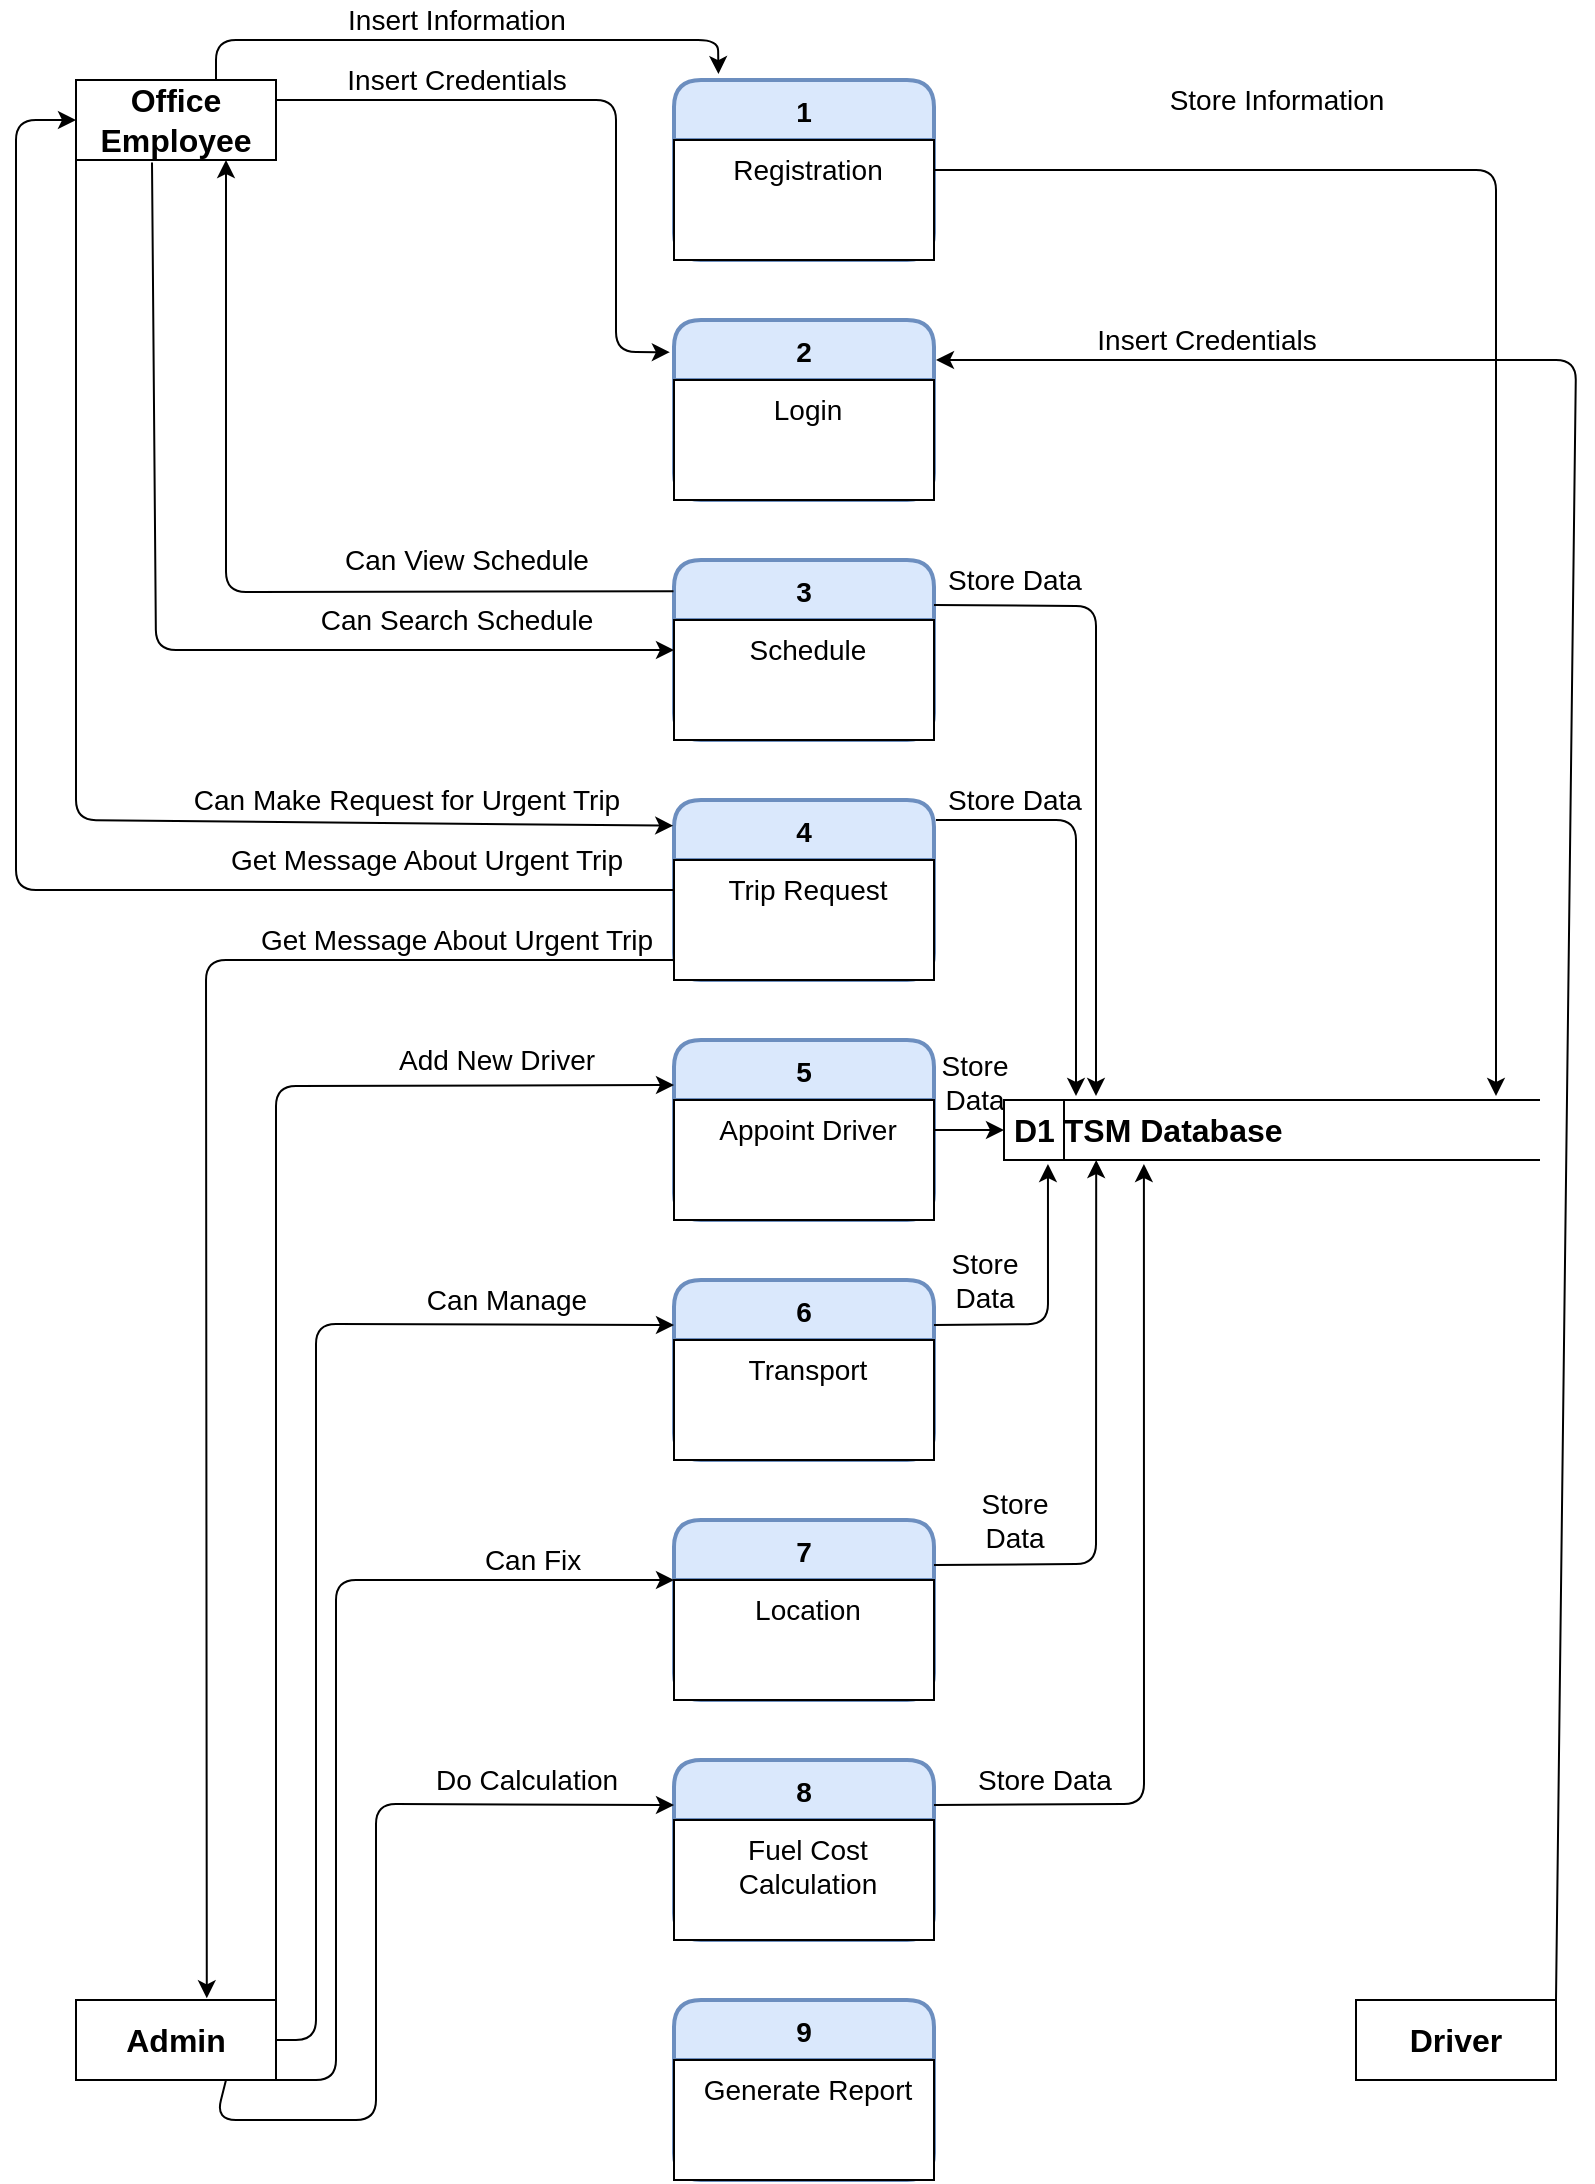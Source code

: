 <mxfile version="15.3.3" type="github">
  <diagram id="iBnTY5VoGndXLn3tQqyN" name="Page-1">
    <mxGraphModel dx="1480" dy="816" grid="1" gridSize="10" guides="1" tooltips="1" connect="1" arrows="1" fold="1" page="1" pageScale="1" pageWidth="827" pageHeight="1169" math="0" shadow="0">
      <root>
        <mxCell id="0" />
        <mxCell id="1" parent="0" />
        <mxCell id="5uZuvWz8gz1tD-2VAbIR-1" value="1" style="swimlane;childLayout=stackLayout;horizontal=1;startSize=30;horizontalStack=0;rounded=1;fontSize=14;fontStyle=1;strokeWidth=2;resizeParent=0;resizeLast=1;shadow=0;dashed=0;align=center;hachureGap=4;pointerEvents=0;fillColor=#dae8fc;strokeColor=#6c8ebf;" vertex="1" parent="1">
          <mxGeometry x="349" y="40" width="130" height="90" as="geometry" />
        </mxCell>
        <mxCell id="5uZuvWz8gz1tD-2VAbIR-2" value="Registration" style="align=center;spacingLeft=4;fontSize=14;verticalAlign=top;resizable=0;rotatable=0;part=1;" vertex="1" parent="5uZuvWz8gz1tD-2VAbIR-1">
          <mxGeometry y="30" width="130" height="60" as="geometry" />
        </mxCell>
        <mxCell id="5uZuvWz8gz1tD-2VAbIR-5" value="2" style="swimlane;childLayout=stackLayout;horizontal=1;startSize=30;horizontalStack=0;rounded=1;fontSize=14;fontStyle=1;strokeWidth=2;resizeParent=0;resizeLast=1;shadow=0;dashed=0;align=center;hachureGap=4;pointerEvents=0;fillColor=#dae8fc;strokeColor=#6c8ebf;" vertex="1" parent="1">
          <mxGeometry x="349" y="160" width="130" height="90" as="geometry" />
        </mxCell>
        <mxCell id="5uZuvWz8gz1tD-2VAbIR-6" value="Login" style="align=center;spacingLeft=4;fontSize=14;verticalAlign=top;resizable=0;rotatable=0;part=1;" vertex="1" parent="5uZuvWz8gz1tD-2VAbIR-5">
          <mxGeometry y="30" width="130" height="60" as="geometry" />
        </mxCell>
        <mxCell id="5uZuvWz8gz1tD-2VAbIR-7" value="3" style="swimlane;childLayout=stackLayout;horizontal=1;startSize=30;horizontalStack=0;rounded=1;fontSize=14;fontStyle=1;strokeWidth=2;resizeParent=0;resizeLast=1;shadow=0;dashed=0;align=center;hachureGap=4;pointerEvents=0;fillColor=#dae8fc;strokeColor=#6c8ebf;" vertex="1" parent="1">
          <mxGeometry x="349" y="280" width="130" height="90" as="geometry" />
        </mxCell>
        <mxCell id="5uZuvWz8gz1tD-2VAbIR-8" value="Schedule" style="align=center;spacingLeft=4;fontSize=14;verticalAlign=top;resizable=0;rotatable=0;part=1;" vertex="1" parent="5uZuvWz8gz1tD-2VAbIR-7">
          <mxGeometry y="30" width="130" height="60" as="geometry" />
        </mxCell>
        <mxCell id="5uZuvWz8gz1tD-2VAbIR-9" value="4" style="swimlane;childLayout=stackLayout;horizontal=1;startSize=30;horizontalStack=0;rounded=1;fontSize=14;fontStyle=1;strokeWidth=2;resizeParent=0;resizeLast=1;shadow=0;dashed=0;align=center;hachureGap=4;pointerEvents=0;fillColor=#dae8fc;strokeColor=#6c8ebf;" vertex="1" parent="1">
          <mxGeometry x="349" y="400" width="130" height="90" as="geometry" />
        </mxCell>
        <mxCell id="5uZuvWz8gz1tD-2VAbIR-10" value="Trip Request" style="align=center;spacingLeft=4;fontSize=14;verticalAlign=top;resizable=0;rotatable=0;part=1;" vertex="1" parent="5uZuvWz8gz1tD-2VAbIR-9">
          <mxGeometry y="30" width="130" height="60" as="geometry" />
        </mxCell>
        <mxCell id="5uZuvWz8gz1tD-2VAbIR-11" value="5" style="swimlane;childLayout=stackLayout;horizontal=1;startSize=30;horizontalStack=0;rounded=1;fontSize=14;fontStyle=1;strokeWidth=2;resizeParent=0;resizeLast=1;shadow=0;dashed=0;align=center;hachureGap=4;pointerEvents=0;fillColor=#dae8fc;strokeColor=#6c8ebf;" vertex="1" parent="1">
          <mxGeometry x="349" y="520" width="130" height="90" as="geometry" />
        </mxCell>
        <mxCell id="5uZuvWz8gz1tD-2VAbIR-12" value="Appoint Driver" style="align=center;spacingLeft=4;fontSize=14;verticalAlign=top;resizable=0;rotatable=0;part=1;" vertex="1" parent="5uZuvWz8gz1tD-2VAbIR-11">
          <mxGeometry y="30" width="130" height="60" as="geometry" />
        </mxCell>
        <mxCell id="5uZuvWz8gz1tD-2VAbIR-13" value="6" style="swimlane;childLayout=stackLayout;horizontal=1;startSize=30;horizontalStack=0;rounded=1;fontSize=14;fontStyle=1;strokeWidth=2;resizeParent=0;resizeLast=1;shadow=0;dashed=0;align=center;hachureGap=4;pointerEvents=0;fillColor=#dae8fc;strokeColor=#6c8ebf;" vertex="1" parent="1">
          <mxGeometry x="349" y="640" width="130" height="90" as="geometry" />
        </mxCell>
        <mxCell id="5uZuvWz8gz1tD-2VAbIR-14" value="Transport" style="align=center;spacingLeft=4;fontSize=14;verticalAlign=top;resizable=0;rotatable=0;part=1;" vertex="1" parent="5uZuvWz8gz1tD-2VAbIR-13">
          <mxGeometry y="30" width="130" height="60" as="geometry" />
        </mxCell>
        <mxCell id="5uZuvWz8gz1tD-2VAbIR-15" value="7" style="swimlane;childLayout=stackLayout;horizontal=1;startSize=30;horizontalStack=0;rounded=1;fontSize=14;fontStyle=1;strokeWidth=2;resizeParent=0;resizeLast=1;shadow=0;dashed=0;align=center;hachureGap=4;pointerEvents=0;fillColor=#dae8fc;strokeColor=#6c8ebf;" vertex="1" parent="1">
          <mxGeometry x="349" y="760" width="130" height="90" as="geometry" />
        </mxCell>
        <mxCell id="5uZuvWz8gz1tD-2VAbIR-16" value="Location" style="align=center;spacingLeft=4;fontSize=14;verticalAlign=top;resizable=0;rotatable=0;part=1;" vertex="1" parent="5uZuvWz8gz1tD-2VAbIR-15">
          <mxGeometry y="30" width="130" height="60" as="geometry" />
        </mxCell>
        <mxCell id="5uZuvWz8gz1tD-2VAbIR-17" value="8" style="swimlane;childLayout=stackLayout;horizontal=1;startSize=30;horizontalStack=0;rounded=1;fontSize=14;fontStyle=1;strokeWidth=2;resizeParent=0;resizeLast=1;shadow=0;dashed=0;align=center;hachureGap=4;pointerEvents=0;fillColor=#dae8fc;strokeColor=#6c8ebf;" vertex="1" parent="1">
          <mxGeometry x="349" y="880" width="130" height="90" as="geometry" />
        </mxCell>
        <mxCell id="5uZuvWz8gz1tD-2VAbIR-18" value="Fuel Cost &#xa;Calculation" style="align=center;spacingLeft=4;fontSize=14;verticalAlign=top;resizable=0;rotatable=0;part=1;" vertex="1" parent="5uZuvWz8gz1tD-2VAbIR-17">
          <mxGeometry y="30" width="130" height="60" as="geometry" />
        </mxCell>
        <mxCell id="5uZuvWz8gz1tD-2VAbIR-20" value="9" style="swimlane;childLayout=stackLayout;horizontal=1;startSize=30;horizontalStack=0;rounded=1;fontSize=14;fontStyle=1;strokeWidth=2;resizeParent=0;resizeLast=1;shadow=0;dashed=0;align=center;hachureGap=4;pointerEvents=0;fillColor=#dae8fc;strokeColor=#6c8ebf;" vertex="1" parent="1">
          <mxGeometry x="349" y="1000" width="130" height="90" as="geometry" />
        </mxCell>
        <mxCell id="5uZuvWz8gz1tD-2VAbIR-21" value="Generate Report" style="align=center;spacingLeft=4;fontSize=14;verticalAlign=top;resizable=0;rotatable=0;part=1;" vertex="1" parent="5uZuvWz8gz1tD-2VAbIR-20">
          <mxGeometry y="30" width="130" height="60" as="geometry" />
        </mxCell>
        <mxCell id="5uZuvWz8gz1tD-2VAbIR-23" value="&lt;font style=&quot;font-size: 16px&quot;&gt;&lt;b&gt;Office Employee&lt;/b&gt;&lt;/font&gt;" style="whiteSpace=wrap;html=1;align=center;hachureGap=4;pointerEvents=0;fontSize=14;" vertex="1" parent="1">
          <mxGeometry x="50" y="40" width="100" height="40" as="geometry" />
        </mxCell>
        <mxCell id="5uZuvWz8gz1tD-2VAbIR-25" value="&lt;font style=&quot;font-size: 16px&quot;&gt;&lt;b&gt;Admin&lt;/b&gt;&lt;/font&gt;" style="whiteSpace=wrap;html=1;align=center;hachureGap=4;pointerEvents=0;fontSize=14;" vertex="1" parent="1">
          <mxGeometry x="50" y="1000" width="100" height="40" as="geometry" />
        </mxCell>
        <mxCell id="5uZuvWz8gz1tD-2VAbIR-26" value="&lt;b&gt;Driver&lt;/b&gt;" style="whiteSpace=wrap;html=1;align=center;hachureGap=4;pointerEvents=0;fontSize=16;" vertex="1" parent="1">
          <mxGeometry x="690" y="1000" width="100" height="40" as="geometry" />
        </mxCell>
        <mxCell id="5uZuvWz8gz1tD-2VAbIR-27" value="" style="endArrow=classic;html=1;fontSize=14;sourcePerimeterSpacing=8;targetPerimeterSpacing=8;exitX=0.7;exitY=0;exitDx=0;exitDy=0;exitPerimeter=0;entryX=0.171;entryY=-0.033;entryDx=0;entryDy=0;entryPerimeter=0;" edge="1" parent="1" source="5uZuvWz8gz1tD-2VAbIR-23" target="5uZuvWz8gz1tD-2VAbIR-1">
          <mxGeometry width="50" height="50" relative="1" as="geometry">
            <mxPoint x="280" y="70" as="sourcePoint" />
            <mxPoint x="330" y="20" as="targetPoint" />
            <Array as="points">
              <mxPoint x="120" y="20" />
              <mxPoint x="371" y="20" />
            </Array>
          </mxGeometry>
        </mxCell>
        <mxCell id="5uZuvWz8gz1tD-2VAbIR-28" value="Insert Information" style="text;html=1;align=center;verticalAlign=middle;resizable=0;points=[];autosize=1;strokeColor=none;fillColor=none;fontSize=14;" vertex="1" parent="1">
          <mxGeometry x="180" width="120" height="20" as="geometry" />
        </mxCell>
        <mxCell id="5uZuvWz8gz1tD-2VAbIR-29" value="" style="endArrow=classic;html=1;fontSize=14;sourcePerimeterSpacing=8;targetPerimeterSpacing=8;exitX=1;exitY=0.25;exitDx=0;exitDy=0;entryX=-0.016;entryY=0.179;entryDx=0;entryDy=0;entryPerimeter=0;" edge="1" parent="1" source="5uZuvWz8gz1tD-2VAbIR-23" target="5uZuvWz8gz1tD-2VAbIR-5">
          <mxGeometry width="50" height="50" relative="1" as="geometry">
            <mxPoint x="280" y="70" as="sourcePoint" />
            <mxPoint x="330" y="20" as="targetPoint" />
            <Array as="points">
              <mxPoint x="320" y="50" />
              <mxPoint x="320" y="176" />
            </Array>
          </mxGeometry>
        </mxCell>
        <mxCell id="5uZuvWz8gz1tD-2VAbIR-30" value="Insert Credentials" style="text;html=1;align=center;verticalAlign=middle;resizable=0;points=[];autosize=1;strokeColor=none;fillColor=none;fontSize=14;" vertex="1" parent="1">
          <mxGeometry x="175" y="30" width="130" height="20" as="geometry" />
        </mxCell>
        <mxCell id="5uZuvWz8gz1tD-2VAbIR-41" value="&lt;font style=&quot;font-size: 16px&quot;&gt;&lt;b&gt;D1 TSM Database&lt;/b&gt;&lt;/font&gt;" style="html=1;dashed=0;whitespace=wrap;shape=mxgraph.dfd.dataStoreID;align=left;spacingLeft=3;points=[[0,0],[0.5,0],[1,0],[0,0.5],[1,0.5],[0,1],[0.5,1],[1,1]];hachureGap=4;pointerEvents=0;fontSize=14;" vertex="1" parent="1">
          <mxGeometry x="514" y="550" width="268" height="30" as="geometry" />
        </mxCell>
        <mxCell id="5uZuvWz8gz1tD-2VAbIR-42" value="" style="endArrow=classic;html=1;fontSize=14;sourcePerimeterSpacing=8;targetPerimeterSpacing=8;exitX=1;exitY=0.25;exitDx=0;exitDy=0;" edge="1" parent="1" source="5uZuvWz8gz1tD-2VAbIR-2">
          <mxGeometry width="50" height="50" relative="1" as="geometry">
            <mxPoint x="440" y="210" as="sourcePoint" />
            <mxPoint x="760" y="548" as="targetPoint" />
            <Array as="points">
              <mxPoint x="760" y="85" />
            </Array>
          </mxGeometry>
        </mxCell>
        <mxCell id="5uZuvWz8gz1tD-2VAbIR-43" value="Store Information" style="text;html=1;align=center;verticalAlign=middle;resizable=0;points=[];autosize=1;strokeColor=none;fillColor=none;fontSize=14;" vertex="1" parent="1">
          <mxGeometry x="590" y="40" width="120" height="20" as="geometry" />
        </mxCell>
        <mxCell id="5uZuvWz8gz1tD-2VAbIR-44" value="" style="endArrow=classic;html=1;fontSize=14;sourcePerimeterSpacing=8;targetPerimeterSpacing=8;exitX=1;exitY=0;exitDx=0;exitDy=0;" edge="1" parent="1" source="5uZuvWz8gz1tD-2VAbIR-26">
          <mxGeometry width="50" height="50" relative="1" as="geometry">
            <mxPoint x="560" y="280" as="sourcePoint" />
            <mxPoint x="480" y="180" as="targetPoint" />
            <Array as="points">
              <mxPoint x="800" y="180" />
            </Array>
          </mxGeometry>
        </mxCell>
        <mxCell id="5uZuvWz8gz1tD-2VAbIR-45" value="Insert Credentials" style="text;html=1;align=center;verticalAlign=middle;resizable=0;points=[];autosize=1;strokeColor=none;fillColor=none;fontSize=14;" vertex="1" parent="1">
          <mxGeometry x="550" y="160" width="130" height="20" as="geometry" />
        </mxCell>
        <mxCell id="5uZuvWz8gz1tD-2VAbIR-46" value="" style="endArrow=classic;html=1;fontSize=14;sourcePerimeterSpacing=8;targetPerimeterSpacing=8;exitX=1;exitY=0.25;exitDx=0;exitDy=0;" edge="1" parent="1" source="5uZuvWz8gz1tD-2VAbIR-7">
          <mxGeometry width="50" height="50" relative="1" as="geometry">
            <mxPoint x="600" y="380" as="sourcePoint" />
            <mxPoint x="560" y="548" as="targetPoint" />
            <Array as="points">
              <mxPoint x="560" y="303" />
            </Array>
          </mxGeometry>
        </mxCell>
        <mxCell id="5uZuvWz8gz1tD-2VAbIR-47" value="Store Data" style="text;html=1;align=center;verticalAlign=middle;resizable=0;points=[];autosize=1;strokeColor=none;fillColor=none;fontSize=14;rotation=0;" vertex="1" parent="1">
          <mxGeometry x="479" y="280" width="80" height="20" as="geometry" />
        </mxCell>
        <mxCell id="5uZuvWz8gz1tD-2VAbIR-48" value="" style="endArrow=classic;html=1;fontSize=14;sourcePerimeterSpacing=8;targetPerimeterSpacing=8;exitX=-0.002;exitY=0.173;exitDx=0;exitDy=0;exitPerimeter=0;entryX=0.75;entryY=1;entryDx=0;entryDy=0;" edge="1" parent="1" source="5uZuvWz8gz1tD-2VAbIR-7" target="5uZuvWz8gz1tD-2VAbIR-23">
          <mxGeometry width="50" height="50" relative="1" as="geometry">
            <mxPoint x="300" y="180" as="sourcePoint" />
            <mxPoint x="350" y="130" as="targetPoint" />
            <Array as="points">
              <mxPoint x="125" y="296" />
            </Array>
          </mxGeometry>
        </mxCell>
        <mxCell id="5uZuvWz8gz1tD-2VAbIR-49" value="Can View Schedule" style="text;html=1;align=center;verticalAlign=middle;resizable=0;points=[];autosize=1;strokeColor=none;fillColor=none;fontSize=14;" vertex="1" parent="1">
          <mxGeometry x="175" y="270" width="140" height="20" as="geometry" />
        </mxCell>
        <mxCell id="5uZuvWz8gz1tD-2VAbIR-50" value="" style="endArrow=classic;html=1;fontSize=14;sourcePerimeterSpacing=8;targetPerimeterSpacing=8;exitX=0.38;exitY=1.03;exitDx=0;exitDy=0;exitPerimeter=0;entryX=0;entryY=0.25;entryDx=0;entryDy=0;" edge="1" parent="1" source="5uZuvWz8gz1tD-2VAbIR-23" target="5uZuvWz8gz1tD-2VAbIR-8">
          <mxGeometry width="50" height="50" relative="1" as="geometry">
            <mxPoint x="300" y="180" as="sourcePoint" />
            <mxPoint x="350" y="130" as="targetPoint" />
            <Array as="points">
              <mxPoint x="90" y="325" />
            </Array>
          </mxGeometry>
        </mxCell>
        <mxCell id="5uZuvWz8gz1tD-2VAbIR-51" value="Can Search Schedule" style="text;html=1;align=center;verticalAlign=middle;resizable=0;points=[];autosize=1;strokeColor=none;fillColor=none;fontSize=14;" vertex="1" parent="1">
          <mxGeometry x="165" y="300" width="150" height="20" as="geometry" />
        </mxCell>
        <mxCell id="5uZuvWz8gz1tD-2VAbIR-52" value="" style="endArrow=classic;html=1;fontSize=14;sourcePerimeterSpacing=8;targetPerimeterSpacing=8;exitX=0;exitY=1;exitDx=0;exitDy=0;entryX=-0.003;entryY=0.143;entryDx=0;entryDy=0;entryPerimeter=0;" edge="1" parent="1" source="5uZuvWz8gz1tD-2VAbIR-23" target="5uZuvWz8gz1tD-2VAbIR-9">
          <mxGeometry width="50" height="50" relative="1" as="geometry">
            <mxPoint x="300" y="180" as="sourcePoint" />
            <mxPoint x="350" y="130" as="targetPoint" />
            <Array as="points">
              <mxPoint x="50" y="410" />
            </Array>
          </mxGeometry>
        </mxCell>
        <mxCell id="5uZuvWz8gz1tD-2VAbIR-53" value="Can Make Request for Urgent Trip" style="text;html=1;align=center;verticalAlign=middle;resizable=0;points=[];autosize=1;strokeColor=none;fillColor=none;fontSize=14;" vertex="1" parent="1">
          <mxGeometry x="100" y="390" width="230" height="20" as="geometry" />
        </mxCell>
        <mxCell id="5uZuvWz8gz1tD-2VAbIR-54" value="" style="endArrow=classic;html=1;fontSize=14;sourcePerimeterSpacing=8;targetPerimeterSpacing=8;" edge="1" parent="1">
          <mxGeometry width="50" height="50" relative="1" as="geometry">
            <mxPoint x="480" y="410" as="sourcePoint" />
            <mxPoint x="550" y="548" as="targetPoint" />
            <Array as="points">
              <mxPoint x="550" y="410" />
            </Array>
          </mxGeometry>
        </mxCell>
        <mxCell id="5uZuvWz8gz1tD-2VAbIR-55" value="Store Data" style="text;html=1;align=center;verticalAlign=middle;resizable=0;points=[];autosize=1;strokeColor=none;fillColor=none;fontSize=14;" vertex="1" parent="1">
          <mxGeometry x="479" y="390" width="80" height="20" as="geometry" />
        </mxCell>
        <mxCell id="5uZuvWz8gz1tD-2VAbIR-56" value="" style="endArrow=classic;html=1;fontSize=14;sourcePerimeterSpacing=8;targetPerimeterSpacing=8;entryX=0.654;entryY=-0.021;entryDx=0;entryDy=0;entryPerimeter=0;" edge="1" parent="1" target="5uZuvWz8gz1tD-2VAbIR-25">
          <mxGeometry width="50" height="50" relative="1" as="geometry">
            <mxPoint x="349" y="480" as="sourcePoint" />
            <mxPoint x="350" y="360" as="targetPoint" />
            <Array as="points">
              <mxPoint x="115" y="480" />
            </Array>
          </mxGeometry>
        </mxCell>
        <mxCell id="5uZuvWz8gz1tD-2VAbIR-57" value="Get Message About Urgent Trip" style="text;html=1;align=center;verticalAlign=middle;resizable=0;points=[];autosize=1;strokeColor=none;fillColor=none;fontSize=14;" vertex="1" parent="1">
          <mxGeometry x="135" y="460" width="210" height="20" as="geometry" />
        </mxCell>
        <mxCell id="5uZuvWz8gz1tD-2VAbIR-58" value="" style="endArrow=classic;html=1;fontSize=14;sourcePerimeterSpacing=8;targetPerimeterSpacing=8;exitX=0;exitY=0.5;exitDx=0;exitDy=0;entryX=0;entryY=0.5;entryDx=0;entryDy=0;entryPerimeter=0;" edge="1" parent="1" source="5uZuvWz8gz1tD-2VAbIR-9" target="5uZuvWz8gz1tD-2VAbIR-23">
          <mxGeometry width="50" height="50" relative="1" as="geometry">
            <mxPoint x="240" y="530" as="sourcePoint" />
            <mxPoint x="290" y="480" as="targetPoint" />
            <Array as="points">
              <mxPoint x="20" y="445" />
              <mxPoint x="20" y="60" />
            </Array>
          </mxGeometry>
        </mxCell>
        <mxCell id="5uZuvWz8gz1tD-2VAbIR-59" value="Get Message About Urgent Trip" style="text;html=1;align=center;verticalAlign=middle;resizable=0;points=[];autosize=1;strokeColor=none;fillColor=none;fontSize=14;" vertex="1" parent="1">
          <mxGeometry x="120" y="420" width="210" height="20" as="geometry" />
        </mxCell>
        <mxCell id="5uZuvWz8gz1tD-2VAbIR-60" value="" style="endArrow=classic;html=1;fontSize=14;sourcePerimeterSpacing=8;targetPerimeterSpacing=8;exitX=1;exitY=0;exitDx=0;exitDy=0;entryX=0;entryY=0.25;entryDx=0;entryDy=0;" edge="1" parent="1" source="5uZuvWz8gz1tD-2VAbIR-25" target="5uZuvWz8gz1tD-2VAbIR-11">
          <mxGeometry width="50" height="50" relative="1" as="geometry">
            <mxPoint x="240" y="660" as="sourcePoint" />
            <mxPoint x="290" y="610" as="targetPoint" />
            <Array as="points">
              <mxPoint x="150" y="543" />
            </Array>
          </mxGeometry>
        </mxCell>
        <mxCell id="5uZuvWz8gz1tD-2VAbIR-61" value="Add New Driver" style="text;html=1;align=center;verticalAlign=middle;resizable=0;points=[];autosize=1;strokeColor=none;fillColor=none;fontSize=14;" vertex="1" parent="1">
          <mxGeometry x="205" y="520" width="110" height="20" as="geometry" />
        </mxCell>
        <mxCell id="5uZuvWz8gz1tD-2VAbIR-62" value="" style="endArrow=classic;html=1;fontSize=14;sourcePerimeterSpacing=8;targetPerimeterSpacing=8;exitX=1;exitY=0.25;exitDx=0;exitDy=0;entryX=0;entryY=0.5;entryDx=0;entryDy=0;" edge="1" parent="1" source="5uZuvWz8gz1tD-2VAbIR-12" target="5uZuvWz8gz1tD-2VAbIR-41">
          <mxGeometry width="50" height="50" relative="1" as="geometry">
            <mxPoint x="240" y="660" as="sourcePoint" />
            <mxPoint x="290" y="610" as="targetPoint" />
          </mxGeometry>
        </mxCell>
        <mxCell id="5uZuvWz8gz1tD-2VAbIR-63" value="Store&lt;br&gt;Data" style="text;html=1;align=center;verticalAlign=middle;resizable=0;points=[];autosize=1;strokeColor=none;fillColor=none;fontSize=14;" vertex="1" parent="1">
          <mxGeometry x="474" y="521" width="50" height="40" as="geometry" />
        </mxCell>
        <mxCell id="5uZuvWz8gz1tD-2VAbIR-65" value="" style="endArrow=classic;html=1;fontSize=14;sourcePerimeterSpacing=8;targetPerimeterSpacing=8;exitX=1;exitY=0.5;exitDx=0;exitDy=0;entryX=0;entryY=0.25;entryDx=0;entryDy=0;" edge="1" parent="1" source="5uZuvWz8gz1tD-2VAbIR-25" target="5uZuvWz8gz1tD-2VAbIR-13">
          <mxGeometry width="50" height="50" relative="1" as="geometry">
            <mxPoint x="240" y="800" as="sourcePoint" />
            <mxPoint x="290" y="750" as="targetPoint" />
            <Array as="points">
              <mxPoint x="170" y="1020" />
              <mxPoint x="170" y="662" />
            </Array>
          </mxGeometry>
        </mxCell>
        <mxCell id="5uZuvWz8gz1tD-2VAbIR-66" value="Can Manage" style="text;html=1;align=center;verticalAlign=middle;resizable=0;points=[];autosize=1;strokeColor=none;fillColor=none;fontSize=14;" vertex="1" parent="1">
          <mxGeometry x="215" y="640" width="100" height="20" as="geometry" />
        </mxCell>
        <mxCell id="5uZuvWz8gz1tD-2VAbIR-67" value="" style="endArrow=classic;html=1;fontSize=14;sourcePerimeterSpacing=8;targetPerimeterSpacing=8;entryX=0.082;entryY=1.067;entryDx=0;entryDy=0;entryPerimeter=0;exitX=1;exitY=0.25;exitDx=0;exitDy=0;" edge="1" parent="1" source="5uZuvWz8gz1tD-2VAbIR-13" target="5uZuvWz8gz1tD-2VAbIR-41">
          <mxGeometry width="50" height="50" relative="1" as="geometry">
            <mxPoint x="240" y="800" as="sourcePoint" />
            <mxPoint x="290" y="750" as="targetPoint" />
            <Array as="points">
              <mxPoint x="536" y="662" />
            </Array>
          </mxGeometry>
        </mxCell>
        <mxCell id="5uZuvWz8gz1tD-2VAbIR-68" value="Store&lt;br&gt;Data" style="text;html=1;align=center;verticalAlign=middle;resizable=0;points=[];autosize=1;strokeColor=none;fillColor=none;fontSize=14;" vertex="1" parent="1">
          <mxGeometry x="479" y="620" width="50" height="40" as="geometry" />
        </mxCell>
        <mxCell id="5uZuvWz8gz1tD-2VAbIR-69" value="" style="endArrow=classic;html=1;fontSize=14;sourcePerimeterSpacing=8;targetPerimeterSpacing=8;exitX=1;exitY=1;exitDx=0;exitDy=0;entryX=0;entryY=0;entryDx=0;entryDy=0;" edge="1" parent="1" source="5uZuvWz8gz1tD-2VAbIR-25" target="5uZuvWz8gz1tD-2VAbIR-16">
          <mxGeometry width="50" height="50" relative="1" as="geometry">
            <mxPoint x="240" y="800" as="sourcePoint" />
            <mxPoint x="290" y="750" as="targetPoint" />
            <Array as="points">
              <mxPoint x="180" y="1040" />
              <mxPoint x="180" y="790" />
            </Array>
          </mxGeometry>
        </mxCell>
        <mxCell id="5uZuvWz8gz1tD-2VAbIR-70" value="Can Fix&amp;nbsp;" style="text;html=1;align=center;verticalAlign=middle;resizable=0;points=[];autosize=1;strokeColor=none;fillColor=none;fontSize=14;" vertex="1" parent="1">
          <mxGeometry x="245" y="770" width="70" height="20" as="geometry" />
        </mxCell>
        <mxCell id="5uZuvWz8gz1tD-2VAbIR-71" value="" style="endArrow=classic;html=1;fontSize=14;sourcePerimeterSpacing=8;targetPerimeterSpacing=8;exitX=1;exitY=0.25;exitDx=0;exitDy=0;entryX=0.172;entryY=1;entryDx=0;entryDy=0;entryPerimeter=0;" edge="1" parent="1" source="5uZuvWz8gz1tD-2VAbIR-15" target="5uZuvWz8gz1tD-2VAbIR-41">
          <mxGeometry width="50" height="50" relative="1" as="geometry">
            <mxPoint x="240" y="800" as="sourcePoint" />
            <mxPoint x="290" y="750" as="targetPoint" />
            <Array as="points">
              <mxPoint x="560" y="782" />
            </Array>
          </mxGeometry>
        </mxCell>
        <mxCell id="5uZuvWz8gz1tD-2VAbIR-72" value="Store&lt;br&gt;Data" style="text;html=1;align=center;verticalAlign=middle;resizable=0;points=[];autosize=1;strokeColor=none;fillColor=none;fontSize=14;" vertex="1" parent="1">
          <mxGeometry x="494" y="740" width="50" height="40" as="geometry" />
        </mxCell>
        <mxCell id="5uZuvWz8gz1tD-2VAbIR-73" value="" style="endArrow=classic;html=1;fontSize=14;sourcePerimeterSpacing=8;targetPerimeterSpacing=8;entryX=0;entryY=0.25;entryDx=0;entryDy=0;exitX=0.75;exitY=1;exitDx=0;exitDy=0;" edge="1" parent="1" source="5uZuvWz8gz1tD-2VAbIR-25" target="5uZuvWz8gz1tD-2VAbIR-17">
          <mxGeometry width="50" height="50" relative="1" as="geometry">
            <mxPoint x="240" y="800" as="sourcePoint" />
            <mxPoint x="290" y="750" as="targetPoint" />
            <Array as="points">
              <mxPoint x="120" y="1060" />
              <mxPoint x="200" y="1060" />
              <mxPoint x="200" y="902" />
            </Array>
          </mxGeometry>
        </mxCell>
        <mxCell id="5uZuvWz8gz1tD-2VAbIR-74" value="Do Calculation" style="text;html=1;align=center;verticalAlign=middle;resizable=0;points=[];autosize=1;strokeColor=none;fillColor=none;fontSize=14;" vertex="1" parent="1">
          <mxGeometry x="220" y="880" width="110" height="20" as="geometry" />
        </mxCell>
        <mxCell id="5uZuvWz8gz1tD-2VAbIR-75" value="" style="endArrow=classic;html=1;fontSize=14;sourcePerimeterSpacing=8;targetPerimeterSpacing=8;exitX=1;exitY=0.25;exitDx=0;exitDy=0;entryX=0.261;entryY=1.067;entryDx=0;entryDy=0;entryPerimeter=0;" edge="1" parent="1" source="5uZuvWz8gz1tD-2VAbIR-17" target="5uZuvWz8gz1tD-2VAbIR-41">
          <mxGeometry width="50" height="50" relative="1" as="geometry">
            <mxPoint x="240" y="800" as="sourcePoint" />
            <mxPoint x="290" y="750" as="targetPoint" />
            <Array as="points">
              <mxPoint x="584" y="902" />
            </Array>
          </mxGeometry>
        </mxCell>
        <mxCell id="5uZuvWz8gz1tD-2VAbIR-76" value="Store Data" style="text;html=1;align=center;verticalAlign=middle;resizable=0;points=[];autosize=1;strokeColor=none;fillColor=none;fontSize=14;" vertex="1" parent="1">
          <mxGeometry x="494" y="880" width="80" height="20" as="geometry" />
        </mxCell>
      </root>
    </mxGraphModel>
  </diagram>
</mxfile>
